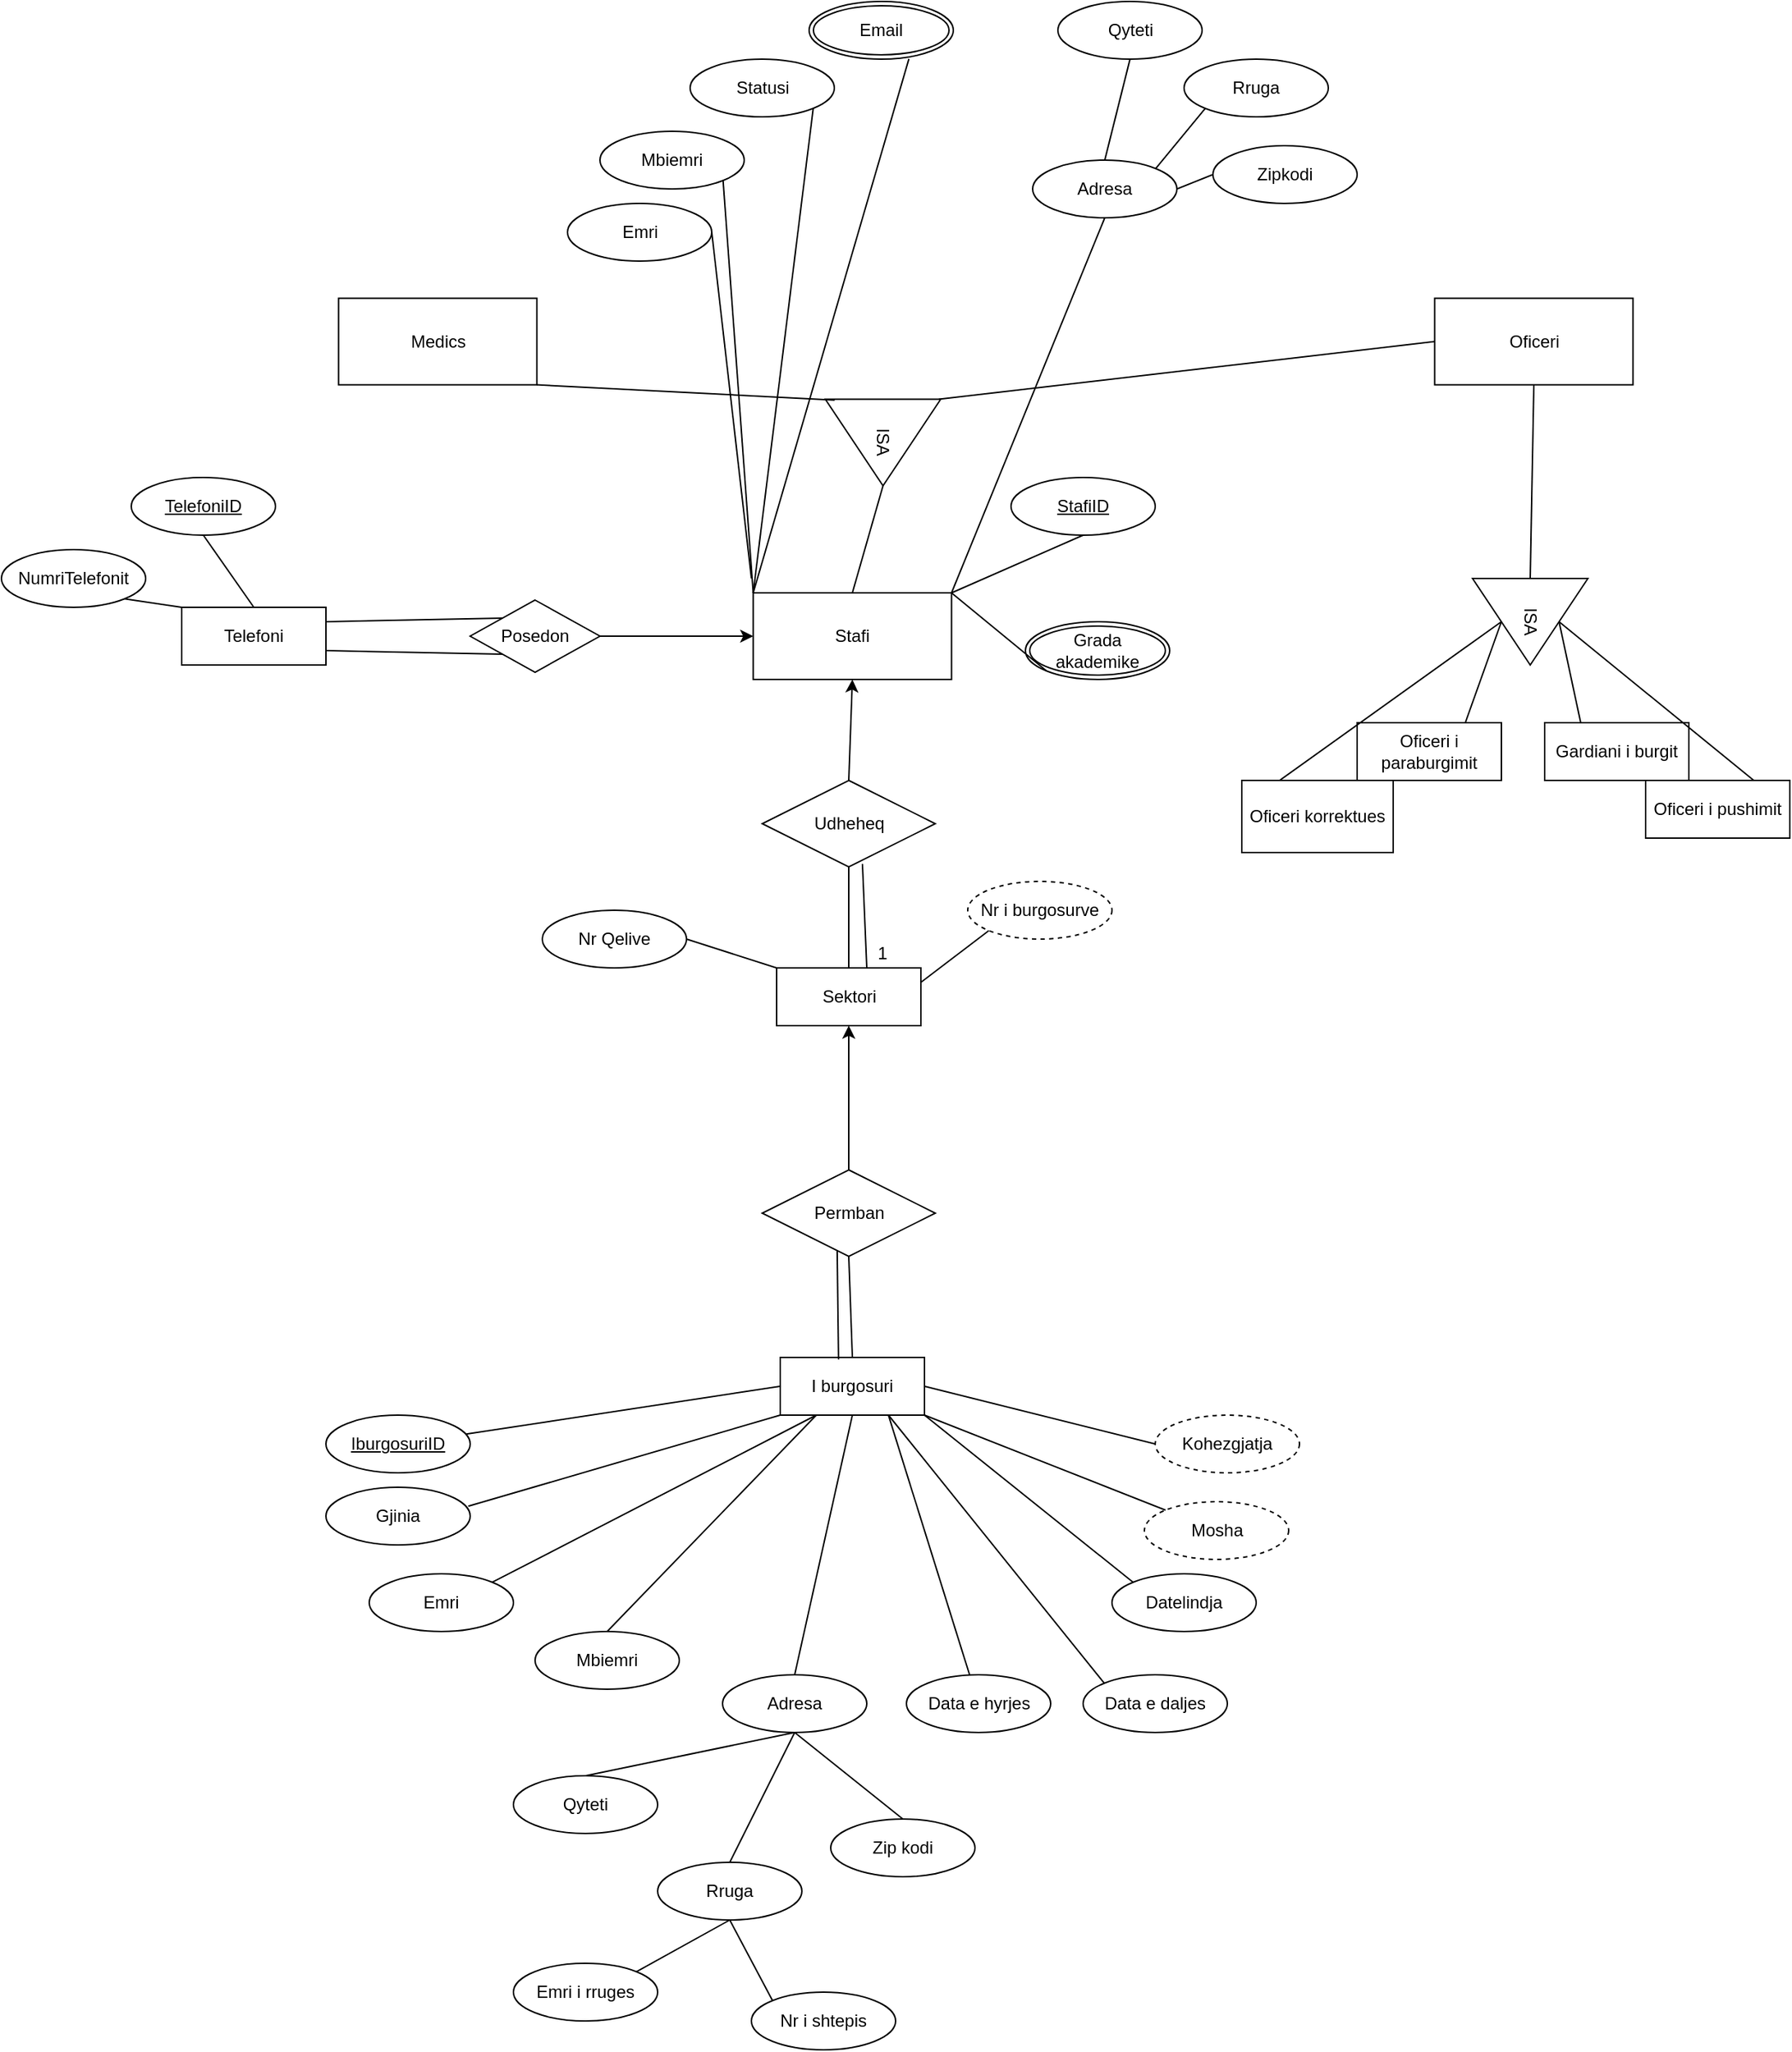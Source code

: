 <mxfile version="15.7.3" type="device"><diagram id="YeP_DAf-Kv9QufKV-33v" name="Page-1"><mxGraphModel dx="2354" dy="1854" grid="1" gridSize="10" guides="1" tooltips="1" connect="1" arrows="1" fold="1" page="1" pageScale="1" pageWidth="850" pageHeight="1100" math="0" shadow="0"><root><mxCell id="0"/><mxCell id="1" parent="0"/><mxCell id="idGZsLMQcrNqMK7sZj-n-1" value="Oficeri" style="whiteSpace=wrap;html=1;align=center;" parent="1" vertex="1"><mxGeometry x="203.75" y="45.77" width="137.5" height="60" as="geometry"/></mxCell><mxCell id="idGZsLMQcrNqMK7sZj-n-2" value="Sektori" style="whiteSpace=wrap;html=1;align=center;" parent="1" vertex="1"><mxGeometry x="-252.5" y="510" width="100" height="40" as="geometry"/></mxCell><mxCell id="idGZsLMQcrNqMK7sZj-n-3" value="I burgosuri" style="whiteSpace=wrap;html=1;align=center;" parent="1" vertex="1"><mxGeometry x="-250" y="780" width="100" height="40" as="geometry"/></mxCell><mxCell id="idGZsLMQcrNqMK7sZj-n-4" value="Emri" style="ellipse;whiteSpace=wrap;html=1;align=center;" parent="1" vertex="1"><mxGeometry x="-397.5" y="-20.0" width="100" height="40" as="geometry"/></mxCell><mxCell id="idGZsLMQcrNqMK7sZj-n-5" value="Mbiemri" style="ellipse;whiteSpace=wrap;html=1;align=center;" parent="1" vertex="1"><mxGeometry x="-375" y="-70" width="100" height="40" as="geometry"/></mxCell><mxCell id="idGZsLMQcrNqMK7sZj-n-7" value="Statusi" style="ellipse;whiteSpace=wrap;html=1;align=center;" parent="1" vertex="1"><mxGeometry x="-312.5" y="-120" width="100" height="40" as="geometry"/></mxCell><mxCell id="idGZsLMQcrNqMK7sZj-n-8" value="StafiID" style="ellipse;whiteSpace=wrap;html=1;align=center;fontStyle=4;" parent="1" vertex="1"><mxGeometry x="-90" y="170" width="100" height="40" as="geometry"/></mxCell><mxCell id="idGZsLMQcrNqMK7sZj-n-19" value="Nr i burgosurve" style="ellipse;whiteSpace=wrap;html=1;align=center;dashed=1;" parent="1" vertex="1"><mxGeometry x="-120" y="450" width="100" height="40" as="geometry"/></mxCell><mxCell id="idGZsLMQcrNqMK7sZj-n-29" value="Emri" style="ellipse;whiteSpace=wrap;html=1;align=center;" parent="1" vertex="1"><mxGeometry x="-535" y="930" width="100" height="40" as="geometry"/></mxCell><mxCell id="idGZsLMQcrNqMK7sZj-n-30" value="Mbiemri" style="ellipse;whiteSpace=wrap;html=1;align=center;" parent="1" vertex="1"><mxGeometry x="-420" y="970" width="100" height="40" as="geometry"/></mxCell><mxCell id="idGZsLMQcrNqMK7sZj-n-31" value="Adresa" style="ellipse;whiteSpace=wrap;html=1;align=center;" parent="1" vertex="1"><mxGeometry x="-290" y="1000" width="100" height="40" as="geometry"/></mxCell><mxCell id="idGZsLMQcrNqMK7sZj-n-32" value="Qyteti" style="ellipse;whiteSpace=wrap;html=1;align=center;" parent="1" vertex="1"><mxGeometry x="-435" y="1070" width="100" height="40" as="geometry"/></mxCell><mxCell id="idGZsLMQcrNqMK7sZj-n-33" value="Rruga" style="ellipse;whiteSpace=wrap;html=1;align=center;" parent="1" vertex="1"><mxGeometry x="-335" y="1130" width="100" height="40" as="geometry"/></mxCell><mxCell id="idGZsLMQcrNqMK7sZj-n-34" value="Zip kodi" style="ellipse;whiteSpace=wrap;html=1;align=center;" parent="1" vertex="1"><mxGeometry x="-215" y="1100" width="100" height="40" as="geometry"/></mxCell><mxCell id="idGZsLMQcrNqMK7sZj-n-35" value="" style="endArrow=none;html=1;rounded=0;entryX=0.5;entryY=1;entryDx=0;entryDy=0;exitX=0.5;exitY=0;exitDx=0;exitDy=0;" parent="1" source="idGZsLMQcrNqMK7sZj-n-32" target="idGZsLMQcrNqMK7sZj-n-31" edge="1"><mxGeometry relative="1" as="geometry"><mxPoint x="-415" y="870" as="sourcePoint"/><mxPoint x="-255" y="870" as="targetPoint"/></mxGeometry></mxCell><mxCell id="idGZsLMQcrNqMK7sZj-n-36" value="" style="endArrow=none;html=1;rounded=0;entryX=0.5;entryY=1;entryDx=0;entryDy=0;exitX=0.5;exitY=0;exitDx=0;exitDy=0;" parent="1" source="idGZsLMQcrNqMK7sZj-n-33" target="idGZsLMQcrNqMK7sZj-n-31" edge="1"><mxGeometry relative="1" as="geometry"><mxPoint x="-415" y="870" as="sourcePoint"/><mxPoint x="-255" y="870" as="targetPoint"/></mxGeometry></mxCell><mxCell id="idGZsLMQcrNqMK7sZj-n-37" value="" style="endArrow=none;html=1;rounded=0;entryX=0.5;entryY=1;entryDx=0;entryDy=0;exitX=0.5;exitY=0;exitDx=0;exitDy=0;" parent="1" source="idGZsLMQcrNqMK7sZj-n-34" target="idGZsLMQcrNqMK7sZj-n-31" edge="1"><mxGeometry relative="1" as="geometry"><mxPoint x="-415" y="870" as="sourcePoint"/><mxPoint x="-255" y="870" as="targetPoint"/></mxGeometry></mxCell><mxCell id="idGZsLMQcrNqMK7sZj-n-39" value="Data e hyrjes" style="ellipse;whiteSpace=wrap;html=1;align=center;" parent="1" vertex="1"><mxGeometry x="-162.5" y="1000" width="100" height="40" as="geometry"/></mxCell><mxCell id="idGZsLMQcrNqMK7sZj-n-40" value="Datelindja" style="ellipse;whiteSpace=wrap;html=1;align=center;" parent="1" vertex="1"><mxGeometry x="-20" y="930" width="100" height="40" as="geometry"/></mxCell><mxCell id="idGZsLMQcrNqMK7sZj-n-41" value="Data e daljes" style="ellipse;whiteSpace=wrap;html=1;align=center;" parent="1" vertex="1"><mxGeometry x="-40" y="1000" width="100" height="40" as="geometry"/></mxCell><mxCell id="idGZsLMQcrNqMK7sZj-n-43" value="Kohezgjatja" style="ellipse;whiteSpace=wrap;html=1;align=center;dashed=1;" parent="1" vertex="1"><mxGeometry x="10" y="820" width="100" height="40" as="geometry"/></mxCell><mxCell id="idGZsLMQcrNqMK7sZj-n-44" value="Gjinia" style="ellipse;whiteSpace=wrap;html=1;align=center;" parent="1" vertex="1"><mxGeometry x="-565" y="870" width="100" height="40" as="geometry"/></mxCell><mxCell id="idGZsLMQcrNqMK7sZj-n-45" value="" style="endArrow=none;html=1;rounded=0;entryX=0;entryY=0.5;entryDx=0;entryDy=0;exitX=0.973;exitY=0.329;exitDx=0;exitDy=0;exitPerimeter=0;" parent="1" source="X7pGcDOFypD4U2kDaz_Q-50" target="idGZsLMQcrNqMK7sZj-n-3" edge="1"><mxGeometry relative="1" as="geometry"><mxPoint x="-465" y="840" as="sourcePoint"/><mxPoint x="-150" y="740" as="targetPoint"/></mxGeometry></mxCell><mxCell id="idGZsLMQcrNqMK7sZj-n-46" value="" style="endArrow=none;html=1;rounded=0;exitX=0.987;exitY=0.329;exitDx=0;exitDy=0;entryX=0;entryY=1;entryDx=0;entryDy=0;exitPerimeter=0;" parent="1" source="idGZsLMQcrNqMK7sZj-n-44" target="idGZsLMQcrNqMK7sZj-n-3" edge="1"><mxGeometry relative="1" as="geometry"><mxPoint x="-465" y="890" as="sourcePoint"/><mxPoint x="-240" y="870" as="targetPoint"/></mxGeometry></mxCell><mxCell id="idGZsLMQcrNqMK7sZj-n-47" value="" style="endArrow=none;html=1;rounded=0;entryX=0.25;entryY=1;entryDx=0;entryDy=0;exitX=1;exitY=0;exitDx=0;exitDy=0;" parent="1" source="idGZsLMQcrNqMK7sZj-n-29" target="idGZsLMQcrNqMK7sZj-n-3" edge="1"><mxGeometry relative="1" as="geometry"><mxPoint x="-400" y="880" as="sourcePoint"/><mxPoint x="-240" y="880" as="targetPoint"/></mxGeometry></mxCell><mxCell id="idGZsLMQcrNqMK7sZj-n-48" value="" style="endArrow=none;html=1;rounded=0;entryX=0.25;entryY=1;entryDx=0;entryDy=0;exitX=0.5;exitY=0;exitDx=0;exitDy=0;" parent="1" source="idGZsLMQcrNqMK7sZj-n-30" target="idGZsLMQcrNqMK7sZj-n-3" edge="1"><mxGeometry relative="1" as="geometry"><mxPoint x="-350" y="910" as="sourcePoint"/><mxPoint x="-310" y="830" as="targetPoint"/></mxGeometry></mxCell><mxCell id="idGZsLMQcrNqMK7sZj-n-49" value="" style="endArrow=none;html=1;rounded=0;entryX=0.5;entryY=1;entryDx=0;entryDy=0;exitX=0.5;exitY=0;exitDx=0;exitDy=0;" parent="1" source="idGZsLMQcrNqMK7sZj-n-31" target="idGZsLMQcrNqMK7sZj-n-3" edge="1"><mxGeometry relative="1" as="geometry"><mxPoint x="-320" y="880" as="sourcePoint"/><mxPoint x="-160" y="880" as="targetPoint"/></mxGeometry></mxCell><mxCell id="idGZsLMQcrNqMK7sZj-n-50" value="" style="endArrow=none;html=1;rounded=0;exitX=0.75;exitY=1;exitDx=0;exitDy=0;" parent="1" source="idGZsLMQcrNqMK7sZj-n-3" target="idGZsLMQcrNqMK7sZj-n-39" edge="1"><mxGeometry relative="1" as="geometry"><mxPoint x="-500" y="680" as="sourcePoint"/><mxPoint x="-340" y="680" as="targetPoint"/></mxGeometry></mxCell><mxCell id="idGZsLMQcrNqMK7sZj-n-51" value="" style="endArrow=none;html=1;rounded=0;entryX=0;entryY=0;entryDx=0;entryDy=0;exitX=0.75;exitY=1;exitDx=0;exitDy=0;" parent="1" source="idGZsLMQcrNqMK7sZj-n-3" target="idGZsLMQcrNqMK7sZj-n-41" edge="1"><mxGeometry relative="1" as="geometry"><mxPoint x="-310" y="740" as="sourcePoint"/><mxPoint x="-150" y="740" as="targetPoint"/></mxGeometry></mxCell><mxCell id="idGZsLMQcrNqMK7sZj-n-52" value="" style="endArrow=none;html=1;rounded=0;entryX=0;entryY=0;entryDx=0;entryDy=0;exitX=1;exitY=1;exitDx=0;exitDy=0;" parent="1" source="idGZsLMQcrNqMK7sZj-n-3" target="idGZsLMQcrNqMK7sZj-n-40" edge="1"><mxGeometry relative="1" as="geometry"><mxPoint x="-310" y="740" as="sourcePoint"/><mxPoint x="-150" y="740" as="targetPoint"/></mxGeometry></mxCell><mxCell id="idGZsLMQcrNqMK7sZj-n-53" value="" style="endArrow=none;html=1;rounded=0;entryX=0;entryY=0.5;entryDx=0;entryDy=0;exitX=1;exitY=0.5;exitDx=0;exitDy=0;" parent="1" source="idGZsLMQcrNqMK7sZj-n-3" target="idGZsLMQcrNqMK7sZj-n-43" edge="1"><mxGeometry relative="1" as="geometry"><mxPoint x="-310" y="740" as="sourcePoint"/><mxPoint x="-150" y="740" as="targetPoint"/></mxGeometry></mxCell><mxCell id="idGZsLMQcrNqMK7sZj-n-55" value="" style="endArrow=none;html=1;rounded=0;exitX=0;exitY=0;exitDx=0;exitDy=0;entryX=1;entryY=1;entryDx=0;entryDy=0;" parent="1" source="6v7ZtOKomTRHctxzBsLT-4" target="idGZsLMQcrNqMK7sZj-n-7" edge="1"><mxGeometry relative="1" as="geometry"><mxPoint x="-169.375" y="-2.132e-14" as="sourcePoint"/><mxPoint x="-227" y="-90" as="targetPoint"/></mxGeometry></mxCell><mxCell id="idGZsLMQcrNqMK7sZj-n-56" value="" style="endArrow=none;html=1;rounded=0;exitX=1;exitY=0.5;exitDx=0;exitDy=0;" parent="1" source="idGZsLMQcrNqMK7sZj-n-4" edge="1"><mxGeometry relative="1" as="geometry"><mxPoint x="-295.0" y="-7.105e-15" as="sourcePoint"/><mxPoint x="-270" y="240" as="targetPoint"/></mxGeometry></mxCell><mxCell id="idGZsLMQcrNqMK7sZj-n-58" value="" style="endArrow=none;html=1;rounded=0;entryX=0;entryY=0;entryDx=0;entryDy=0;exitX=1;exitY=1;exitDx=0;exitDy=0;" parent="1" source="idGZsLMQcrNqMK7sZj-n-5" target="6v7ZtOKomTRHctxzBsLT-4" edge="1"><mxGeometry relative="1" as="geometry"><mxPoint x="-270" y="170" as="sourcePoint"/><mxPoint x="-203.75" y="-2.132e-14" as="targetPoint"/></mxGeometry></mxCell><mxCell id="idGZsLMQcrNqMK7sZj-n-61" value="" style="endArrow=none;html=1;rounded=0;entryX=0.5;entryY=1;entryDx=0;entryDy=0;exitX=1;exitY=0;exitDx=0;exitDy=0;" parent="1" source="6v7ZtOKomTRHctxzBsLT-4" target="idGZsLMQcrNqMK7sZj-n-8" edge="1"><mxGeometry relative="1" as="geometry"><mxPoint x="-135" y="-2.132e-14" as="sourcePoint"/><mxPoint x="-110" y="170" as="targetPoint"/></mxGeometry></mxCell><mxCell id="idGZsLMQcrNqMK7sZj-n-62" value="" style="endArrow=none;html=1;rounded=0;entryX=0;entryY=1;entryDx=0;entryDy=0;exitX=1;exitY=0.25;exitDx=0;exitDy=0;" parent="1" source="idGZsLMQcrNqMK7sZj-n-2" target="idGZsLMQcrNqMK7sZj-n-19" edge="1"><mxGeometry relative="1" as="geometry"><mxPoint x="-310" y="380" as="sourcePoint"/><mxPoint x="-150" y="380" as="targetPoint"/></mxGeometry></mxCell><mxCell id="idGZsLMQcrNqMK7sZj-n-65" value="Emri i rruges" style="ellipse;whiteSpace=wrap;html=1;align=center;" parent="1" vertex="1"><mxGeometry x="-435" y="1200" width="100" height="40" as="geometry"/></mxCell><mxCell id="idGZsLMQcrNqMK7sZj-n-66" value="Nr i shtepis" style="ellipse;whiteSpace=wrap;html=1;align=center;" parent="1" vertex="1"><mxGeometry x="-270" y="1220" width="100" height="40" as="geometry"/></mxCell><mxCell id="idGZsLMQcrNqMK7sZj-n-67" value="" style="endArrow=none;html=1;rounded=0;entryX=0.5;entryY=1;entryDx=0;entryDy=0;exitX=1;exitY=0;exitDx=0;exitDy=0;" parent="1" source="idGZsLMQcrNqMK7sZj-n-65" target="idGZsLMQcrNqMK7sZj-n-33" edge="1"><mxGeometry relative="1" as="geometry"><mxPoint x="-310" y="1090" as="sourcePoint"/><mxPoint x="-150" y="1090" as="targetPoint"/></mxGeometry></mxCell><mxCell id="idGZsLMQcrNqMK7sZj-n-68" value="" style="endArrow=none;html=1;rounded=0;entryX=0;entryY=0;entryDx=0;entryDy=0;exitX=0.5;exitY=1;exitDx=0;exitDy=0;" parent="1" source="idGZsLMQcrNqMK7sZj-n-33" target="idGZsLMQcrNqMK7sZj-n-66" edge="1"><mxGeometry relative="1" as="geometry"><mxPoint x="-310" y="1090" as="sourcePoint"/><mxPoint x="-150" y="1090" as="targetPoint"/></mxGeometry></mxCell><mxCell id="pyImDaKE-QoYE61VtC7w-1" value="Telefoni" style="whiteSpace=wrap;html=1;align=center;" parent="1" vertex="1"><mxGeometry x="-665" y="260" width="100" height="40" as="geometry"/></mxCell><mxCell id="pyImDaKE-QoYE61VtC7w-2" value="Udheheq" style="shape=rhombus;perimeter=rhombusPerimeter;whiteSpace=wrap;html=1;align=center;" parent="1" vertex="1"><mxGeometry x="-262.5" y="380" width="120" height="60" as="geometry"/></mxCell><mxCell id="pyImDaKE-QoYE61VtC7w-12" value="Permban" style="shape=rhombus;perimeter=rhombusPerimeter;whiteSpace=wrap;html=1;align=center;" parent="1" vertex="1"><mxGeometry x="-262.5" y="650" width="120" height="60" as="geometry"/></mxCell><mxCell id="pyImDaKE-QoYE61VtC7w-15" value="" style="endArrow=none;html=1;rounded=0;entryX=0.5;entryY=0;entryDx=0;entryDy=0;exitX=0.5;exitY=1;exitDx=0;exitDy=0;" parent="1" source="pyImDaKE-QoYE61VtC7w-12" target="idGZsLMQcrNqMK7sZj-n-3" edge="1"><mxGeometry relative="1" as="geometry"><mxPoint x="-340" y="600" as="sourcePoint"/><mxPoint x="-180" y="600" as="targetPoint"/></mxGeometry></mxCell><mxCell id="pyImDaKE-QoYE61VtC7w-16" value="" style="endArrow=classic;html=1;entryX=0.5;entryY=1;entryDx=0;entryDy=0;exitX=0.5;exitY=0;exitDx=0;exitDy=0;" parent="1" source="pyImDaKE-QoYE61VtC7w-12" target="idGZsLMQcrNqMK7sZj-n-2" edge="1"><mxGeometry width="50" height="50" relative="1" as="geometry"><mxPoint x="-290" y="620" as="sourcePoint"/><mxPoint x="-240" y="570" as="targetPoint"/></mxGeometry></mxCell><mxCell id="xbQkQkj2gwW2HjUY-2-p-1" value="Adresa" style="ellipse;whiteSpace=wrap;html=1;align=center;" parent="1" vertex="1"><mxGeometry x="-75" y="-50" width="100" height="40" as="geometry"/></mxCell><mxCell id="xbQkQkj2gwW2HjUY-2-p-2" value="Qyteti" style="ellipse;whiteSpace=wrap;html=1;align=center;" parent="1" vertex="1"><mxGeometry x="-57.5" y="-160" width="100" height="40" as="geometry"/></mxCell><mxCell id="xbQkQkj2gwW2HjUY-2-p-3" value="Rruga" style="ellipse;whiteSpace=wrap;html=1;align=center;" parent="1" vertex="1"><mxGeometry x="30" y="-120" width="100" height="40" as="geometry"/></mxCell><mxCell id="xbQkQkj2gwW2HjUY-2-p-4" value="Zipkodi" style="ellipse;whiteSpace=wrap;html=1;align=center;" parent="1" vertex="1"><mxGeometry x="50" y="-60" width="100" height="40" as="geometry"/></mxCell><mxCell id="xbQkQkj2gwW2HjUY-2-p-5" value="" style="endArrow=none;html=1;rounded=0;entryX=0.5;entryY=1;entryDx=0;entryDy=0;exitX=1;exitY=0;exitDx=0;exitDy=0;" parent="1" source="6v7ZtOKomTRHctxzBsLT-4" target="xbQkQkj2gwW2HjUY-2-p-1" edge="1"><mxGeometry relative="1" as="geometry"><mxPoint x="-66.25" y="-2.132e-14" as="sourcePoint"/><mxPoint x="-20" y="90" as="targetPoint"/></mxGeometry></mxCell><mxCell id="xbQkQkj2gwW2HjUY-2-p-6" value="" style="endArrow=none;html=1;rounded=0;entryX=0.5;entryY=1;entryDx=0;entryDy=0;exitX=0.5;exitY=0;exitDx=0;exitDy=0;" parent="1" source="xbQkQkj2gwW2HjUY-2-p-1" target="xbQkQkj2gwW2HjUY-2-p-2" edge="1"><mxGeometry relative="1" as="geometry"><mxPoint x="-180" y="90" as="sourcePoint"/><mxPoint x="-20" y="90" as="targetPoint"/></mxGeometry></mxCell><mxCell id="xbQkQkj2gwW2HjUY-2-p-7" value="" style="endArrow=none;html=1;rounded=0;entryX=0;entryY=1;entryDx=0;entryDy=0;exitX=1;exitY=0;exitDx=0;exitDy=0;" parent="1" source="xbQkQkj2gwW2HjUY-2-p-1" target="xbQkQkj2gwW2HjUY-2-p-3" edge="1"><mxGeometry relative="1" as="geometry"><mxPoint x="-180" y="90" as="sourcePoint"/><mxPoint x="-20" y="90" as="targetPoint"/></mxGeometry></mxCell><mxCell id="xbQkQkj2gwW2HjUY-2-p-8" value="" style="endArrow=none;html=1;rounded=0;entryX=0;entryY=0.5;entryDx=0;entryDy=0;exitX=1;exitY=0.5;exitDx=0;exitDy=0;" parent="1" source="xbQkQkj2gwW2HjUY-2-p-1" target="xbQkQkj2gwW2HjUY-2-p-4" edge="1"><mxGeometry relative="1" as="geometry"><mxPoint x="-180" y="90" as="sourcePoint"/><mxPoint x="-20" y="90" as="targetPoint"/></mxGeometry></mxCell><mxCell id="xbQkQkj2gwW2HjUY-2-p-41" value="" style="endArrow=classic;html=1;entryX=0.5;entryY=1;entryDx=0;entryDy=0;exitX=0.5;exitY=0;exitDx=0;exitDy=0;" parent="1" source="pyImDaKE-QoYE61VtC7w-2" target="6v7ZtOKomTRHctxzBsLT-4" edge="1"><mxGeometry width="50" height="50" relative="1" as="geometry"><mxPoint x="-40" y="400" as="sourcePoint"/><mxPoint x="10" y="350" as="targetPoint"/></mxGeometry></mxCell><mxCell id="xbQkQkj2gwW2HjUY-2-p-49" value="Posedon" style="shape=rhombus;perimeter=rhombusPerimeter;whiteSpace=wrap;html=1;align=center;" parent="1" vertex="1"><mxGeometry x="-465" y="255" width="90" height="50" as="geometry"/></mxCell><mxCell id="xbQkQkj2gwW2HjUY-2-p-51" value="TelefoniID" style="ellipse;whiteSpace=wrap;html=1;align=center;fontStyle=4;" parent="1" vertex="1"><mxGeometry x="-700" y="170" width="100" height="40" as="geometry"/></mxCell><mxCell id="xbQkQkj2gwW2HjUY-2-p-52" value="" style="endArrow=none;html=1;rounded=0;entryX=0.5;entryY=1;entryDx=0;entryDy=0;exitX=0.5;exitY=0;exitDx=0;exitDy=0;" parent="1" source="pyImDaKE-QoYE61VtC7w-1" target="xbQkQkj2gwW2HjUY-2-p-51" edge="1"><mxGeometry relative="1" as="geometry"><mxPoint x="-460" y="270" as="sourcePoint"/><mxPoint x="-300" y="270" as="targetPoint"/></mxGeometry></mxCell><mxCell id="xbQkQkj2gwW2HjUY-2-p-54" value="NumriTelefonit" style="ellipse;whiteSpace=wrap;html=1;align=center;" parent="1" vertex="1"><mxGeometry x="-790" y="220" width="100" height="40" as="geometry"/></mxCell><mxCell id="xbQkQkj2gwW2HjUY-2-p-55" value="Email" style="ellipse;shape=doubleEllipse;margin=3;whiteSpace=wrap;html=1;align=center;" parent="1" vertex="1"><mxGeometry x="-230" y="-160" width="100" height="40" as="geometry"/></mxCell><mxCell id="xbQkQkj2gwW2HjUY-2-p-56" value="" style="endArrow=none;html=1;entryX=0.692;entryY=0.995;entryDx=0;entryDy=0;entryPerimeter=0;exitX=0;exitY=0;exitDx=0;exitDy=0;" parent="1" source="6v7ZtOKomTRHctxzBsLT-4" target="xbQkQkj2gwW2HjUY-2-p-55" edge="1"><mxGeometry width="50" height="50" relative="1" as="geometry"><mxPoint x="-146.412" y="-3.3" as="sourcePoint"/><mxPoint x="-320" y="40.0" as="targetPoint"/></mxGeometry></mxCell><mxCell id="xbQkQkj2gwW2HjUY-2-p-57" value="" style="endArrow=classic;html=1;exitX=1;exitY=0.5;exitDx=0;exitDy=0;entryX=0;entryY=0.5;entryDx=0;entryDy=0;" parent="1" source="xbQkQkj2gwW2HjUY-2-p-49" edge="1" target="6v7ZtOKomTRHctxzBsLT-4"><mxGeometry width="50" height="50" relative="1" as="geometry"><mxPoint x="-375" y="40" as="sourcePoint"/><mxPoint x="-250" y="40" as="targetPoint"/></mxGeometry></mxCell><mxCell id="xbQkQkj2gwW2HjUY-2-p-59" value="" style="endArrow=none;html=1;entryX=1;entryY=1;entryDx=0;entryDy=0;exitX=0;exitY=0;exitDx=0;exitDy=0;" parent="1" source="pyImDaKE-QoYE61VtC7w-1" target="xbQkQkj2gwW2HjUY-2-p-54" edge="1"><mxGeometry width="50" height="50" relative="1" as="geometry"><mxPoint x="-410" y="300" as="sourcePoint"/><mxPoint x="-360" y="250" as="targetPoint"/></mxGeometry></mxCell><mxCell id="xbQkQkj2gwW2HjUY-2-p-60" value="" style="endArrow=none;html=1;rounded=0;exitX=0.5;exitY=1;exitDx=0;exitDy=0;entryX=0;entryY=0.5;entryDx=0;entryDy=0;" parent="1" source="idGZsLMQcrNqMK7sZj-n-1" target="xbQkQkj2gwW2HjUY-2-p-62" edge="1"><mxGeometry relative="1" as="geometry"><mxPoint x="-50" y="470" as="sourcePoint"/><mxPoint x="-50" y="410" as="targetPoint"/></mxGeometry></mxCell><mxCell id="xbQkQkj2gwW2HjUY-2-p-62" value="ISA" style="triangle;whiteSpace=wrap;html=1;rotation=90;" parent="1" vertex="1"><mxGeometry x="240" y="230" width="60" height="80" as="geometry"/></mxCell><mxCell id="xbQkQkj2gwW2HjUY-2-p-63" value="Oficeri i paraburgimit" style="whiteSpace=wrap;html=1;align=center;" parent="1" vertex="1"><mxGeometry x="150" y="340" width="100" height="40" as="geometry"/></mxCell><mxCell id="xbQkQkj2gwW2HjUY-2-p-64" value="Oficeri korrektues" style="whiteSpace=wrap;html=1;align=center;" parent="1" vertex="1"><mxGeometry x="70" y="380" width="105" height="50" as="geometry"/></mxCell><mxCell id="xbQkQkj2gwW2HjUY-2-p-65" value="Gardiani i burgit" style="whiteSpace=wrap;html=1;align=center;" parent="1" vertex="1"><mxGeometry x="280" y="340" width="100" height="40" as="geometry"/></mxCell><mxCell id="xbQkQkj2gwW2HjUY-2-p-66" value="Oficeri i pushimit" style="whiteSpace=wrap;html=1;align=center;" parent="1" vertex="1"><mxGeometry x="350" y="380" width="100" height="40" as="geometry"/></mxCell><mxCell id="xbQkQkj2gwW2HjUY-2-p-67" value="" style="endArrow=none;html=1;entryX=0.75;entryY=0;entryDx=0;entryDy=0;exitX=0.5;exitY=0;exitDx=0;exitDy=0;" parent="1" source="xbQkQkj2gwW2HjUY-2-p-62" target="xbQkQkj2gwW2HjUY-2-p-66" edge="1"><mxGeometry width="50" height="50" relative="1" as="geometry"><mxPoint x="230" y="210" as="sourcePoint"/><mxPoint x="280" y="160" as="targetPoint"/></mxGeometry></mxCell><mxCell id="xbQkQkj2gwW2HjUY-2-p-68" value="" style="endArrow=none;html=1;entryX=0.25;entryY=0;entryDx=0;entryDy=0;exitX=0.5;exitY=0;exitDx=0;exitDy=0;" parent="1" source="xbQkQkj2gwW2HjUY-2-p-62" target="xbQkQkj2gwW2HjUY-2-p-65" edge="1"><mxGeometry width="50" height="50" relative="1" as="geometry"><mxPoint x="280" y="260" as="sourcePoint"/><mxPoint x="280" y="160" as="targetPoint"/></mxGeometry></mxCell><mxCell id="xbQkQkj2gwW2HjUY-2-p-69" value="" style="endArrow=none;html=1;entryX=0.25;entryY=0;entryDx=0;entryDy=0;exitX=0.5;exitY=1;exitDx=0;exitDy=0;" parent="1" source="xbQkQkj2gwW2HjUY-2-p-62" target="xbQkQkj2gwW2HjUY-2-p-64" edge="1"><mxGeometry width="50" height="50" relative="1" as="geometry"><mxPoint y="400" as="sourcePoint"/><mxPoint x="50" y="350" as="targetPoint"/></mxGeometry></mxCell><mxCell id="xbQkQkj2gwW2HjUY-2-p-70" value="" style="endArrow=none;html=1;entryX=0.75;entryY=0;entryDx=0;entryDy=0;exitX=0.5;exitY=1;exitDx=0;exitDy=0;" parent="1" source="xbQkQkj2gwW2HjUY-2-p-62" target="xbQkQkj2gwW2HjUY-2-p-63" edge="1"><mxGeometry width="50" height="50" relative="1" as="geometry"><mxPoint x="230" y="210" as="sourcePoint"/><mxPoint x="254.8" y="340.6" as="targetPoint"/></mxGeometry></mxCell><mxCell id="X7pGcDOFypD4U2kDaz_Q-15" value="" style="endArrow=none;html=1;entryX=1;entryY=0.25;entryDx=0;entryDy=0;exitX=0;exitY=0;exitDx=0;exitDy=0;" parent="1" source="xbQkQkj2gwW2HjUY-2-p-49" target="pyImDaKE-QoYE61VtC7w-1" edge="1"><mxGeometry width="50" height="50" relative="1" as="geometry"><mxPoint x="-300" y="480" as="sourcePoint"/><mxPoint x="-250" y="430" as="targetPoint"/></mxGeometry></mxCell><mxCell id="X7pGcDOFypD4U2kDaz_Q-16" value="" style="endArrow=none;html=1;entryX=1;entryY=0.75;entryDx=0;entryDy=0;exitX=0;exitY=1;exitDx=0;exitDy=0;" parent="1" source="xbQkQkj2gwW2HjUY-2-p-49" target="pyImDaKE-QoYE61VtC7w-1" edge="1"><mxGeometry width="50" height="50" relative="1" as="geometry"><mxPoint x="-300" y="480" as="sourcePoint"/><mxPoint x="-250" y="430" as="targetPoint"/></mxGeometry></mxCell><mxCell id="X7pGcDOFypD4U2kDaz_Q-40" value="Mosha" style="ellipse;whiteSpace=wrap;html=1;align=center;dashed=1;" parent="1" vertex="1"><mxGeometry x="2.5" y="880" width="100" height="40" as="geometry"/></mxCell><mxCell id="X7pGcDOFypD4U2kDaz_Q-41" value="" style="endArrow=none;html=1;rounded=0;entryX=1;entryY=1;entryDx=0;entryDy=0;exitX=0;exitY=0;exitDx=0;exitDy=0;" parent="1" source="X7pGcDOFypD4U2kDaz_Q-40" target="idGZsLMQcrNqMK7sZj-n-3" edge="1"><mxGeometry relative="1" as="geometry"><mxPoint x="-310" y="920" as="sourcePoint"/><mxPoint x="-150" y="920" as="targetPoint"/></mxGeometry></mxCell><mxCell id="X7pGcDOFypD4U2kDaz_Q-45" value="Grada akademike" style="ellipse;shape=doubleEllipse;margin=3;whiteSpace=wrap;html=1;align=center;" parent="1" vertex="1"><mxGeometry x="-80" y="270" width="100" height="40" as="geometry"/></mxCell><mxCell id="X7pGcDOFypD4U2kDaz_Q-47" value="" style="endArrow=none;html=1;rounded=0;entryX=0;entryY=1;entryDx=0;entryDy=0;exitX=1;exitY=0;exitDx=0;exitDy=0;" parent="1" source="6v7ZtOKomTRHctxzBsLT-4" target="X7pGcDOFypD4U2kDaz_Q-45" edge="1"><mxGeometry relative="1" as="geometry"><mxPoint x="-135" y="-2.132e-14" as="sourcePoint"/><mxPoint x="140" y="380" as="targetPoint"/></mxGeometry></mxCell><mxCell id="X7pGcDOFypD4U2kDaz_Q-50" value="IburgosuriID" style="ellipse;whiteSpace=wrap;html=1;align=center;fontStyle=4;" parent="1" vertex="1"><mxGeometry x="-565" y="820" width="100" height="40" as="geometry"/></mxCell><mxCell id="X7pGcDOFypD4U2kDaz_Q-56" value="" style="endArrow=none;html=1;rounded=0;exitX=0.579;exitY=0.964;exitDx=0;exitDy=0;exitPerimeter=0;" parent="1" source="pyImDaKE-QoYE61VtC7w-2" edge="1"><mxGeometry relative="1" as="geometry"><mxPoint x="-120" y="420" as="sourcePoint"/><mxPoint x="-190" y="510" as="targetPoint"/></mxGeometry></mxCell><mxCell id="dkCTZ_X1fTCdBzPuc9Dd-1" value="" style="endArrow=none;html=1;entryX=0.5;entryY=1;entryDx=0;entryDy=0;exitX=0.5;exitY=0;exitDx=0;exitDy=0;" parent="1" source="idGZsLMQcrNqMK7sZj-n-2" target="pyImDaKE-QoYE61VtC7w-2" edge="1"><mxGeometry width="50" height="50" relative="1" as="geometry"><mxPoint x="20" y="580" as="sourcePoint"/><mxPoint x="70" y="530" as="targetPoint"/></mxGeometry></mxCell><mxCell id="dkCTZ_X1fTCdBzPuc9Dd-2" value="1" style="text;html=1;strokeColor=none;fillColor=none;align=center;verticalAlign=middle;whiteSpace=wrap;rounded=0;" parent="1" vertex="1"><mxGeometry x="-198.75" y="490" width="40" height="20" as="geometry"/></mxCell><mxCell id="dkCTZ_X1fTCdBzPuc9Dd-3" value="" style="endArrow=none;html=1;entryX=0.433;entryY=0.935;entryDx=0;entryDy=0;entryPerimeter=0;exitX=0.404;exitY=0.035;exitDx=0;exitDy=0;exitPerimeter=0;" parent="1" source="idGZsLMQcrNqMK7sZj-n-3" target="pyImDaKE-QoYE61VtC7w-12" edge="1"><mxGeometry width="50" height="50" relative="1" as="geometry"><mxPoint x="-310" y="670" as="sourcePoint"/><mxPoint x="-260" y="620" as="targetPoint"/></mxGeometry></mxCell><mxCell id="6v7ZtOKomTRHctxzBsLT-2" value="" style="endArrow=none;html=1;rounded=0;exitX=0;exitY=0;exitDx=0;exitDy=0;entryX=1;entryY=0.5;entryDx=0;entryDy=0;" edge="1" parent="1" source="idGZsLMQcrNqMK7sZj-n-2" target="6v7ZtOKomTRHctxzBsLT-3"><mxGeometry width="50" height="50" relative="1" as="geometry"><mxPoint x="-80" y="590" as="sourcePoint"/><mxPoint x="-270" y="480" as="targetPoint"/></mxGeometry></mxCell><mxCell id="6v7ZtOKomTRHctxzBsLT-3" value="Nr Qelive" style="ellipse;whiteSpace=wrap;html=1;align=center;" vertex="1" parent="1"><mxGeometry x="-415" y="470" width="100" height="40" as="geometry"/></mxCell><mxCell id="6v7ZtOKomTRHctxzBsLT-4" value="Stafi" style="whiteSpace=wrap;html=1;align=center;" vertex="1" parent="1"><mxGeometry x="-268.75" y="250" width="137.5" height="60" as="geometry"/></mxCell><mxCell id="6v7ZtOKomTRHctxzBsLT-5" value="ISA" style="triangle;whiteSpace=wrap;html=1;rotation=90;" vertex="1" parent="1"><mxGeometry x="-208.75" y="105.77" width="60" height="80" as="geometry"/></mxCell><mxCell id="6v7ZtOKomTRHctxzBsLT-6" value="Medics" style="whiteSpace=wrap;html=1;align=center;" vertex="1" parent="1"><mxGeometry x="-556.25" y="45.77" width="137.5" height="60" as="geometry"/></mxCell><mxCell id="6v7ZtOKomTRHctxzBsLT-26" value="" style="endArrow=none;html=1;rounded=0;entryX=1;entryY=0.5;entryDx=0;entryDy=0;exitX=0.5;exitY=0;exitDx=0;exitDy=0;" edge="1" parent="1" source="6v7ZtOKomTRHctxzBsLT-4" target="6v7ZtOKomTRHctxzBsLT-5"><mxGeometry width="50" height="50" relative="1" as="geometry"><mxPoint x="-40" y="190" as="sourcePoint"/><mxPoint x="10" y="140" as="targetPoint"/></mxGeometry></mxCell><mxCell id="6v7ZtOKomTRHctxzBsLT-27" value="" style="endArrow=none;html=1;rounded=0;entryX=0;entryY=0.5;entryDx=0;entryDy=0;exitX=0;exitY=0.016;exitDx=0;exitDy=0;exitPerimeter=0;" edge="1" parent="1" source="6v7ZtOKomTRHctxzBsLT-5" target="idGZsLMQcrNqMK7sZj-n-1"><mxGeometry width="50" height="50" relative="1" as="geometry"><mxPoint x="-40" y="190" as="sourcePoint"/><mxPoint x="10" y="140" as="targetPoint"/></mxGeometry></mxCell><mxCell id="6v7ZtOKomTRHctxzBsLT-28" value="" style="endArrow=none;html=1;rounded=0;entryX=1;entryY=1;entryDx=0;entryDy=0;exitX=0.01;exitY=0.919;exitDx=0;exitDy=0;exitPerimeter=0;" edge="1" parent="1" source="6v7ZtOKomTRHctxzBsLT-5" target="6v7ZtOKomTRHctxzBsLT-6"><mxGeometry width="50" height="50" relative="1" as="geometry"><mxPoint x="-40" y="190" as="sourcePoint"/><mxPoint x="10" y="140" as="targetPoint"/></mxGeometry></mxCell></root></mxGraphModel></diagram></mxfile>
